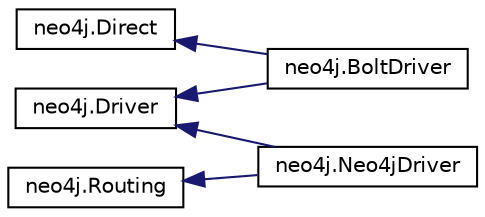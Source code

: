 digraph "Graphical Class Hierarchy"
{
 // LATEX_PDF_SIZE
  edge [fontname="Helvetica",fontsize="10",labelfontname="Helvetica",labelfontsize="10"];
  node [fontname="Helvetica",fontsize="10",shape=record];
  rankdir="LR";
  Node0 [label="neo4j.Direct",height=0.2,width=0.4,color="black", fillcolor="white", style="filled",URL="$d6/d43/classneo4j_1_1_direct.html",tooltip=" "];
  Node0 -> Node1 [dir="back",color="midnightblue",fontsize="10",style="solid",fontname="Helvetica"];
  Node1 [label="neo4j.BoltDriver",height=0.2,width=0.4,color="black", fillcolor="white", style="filled",URL="$de/d06/classneo4j_1_1_bolt_driver.html",tooltip=" "];
  Node1105 [label="neo4j.Driver",height=0.2,width=0.4,color="black", fillcolor="white", style="filled",URL="$d0/deb/classneo4j_1_1_driver.html",tooltip=" "];
  Node1105 -> Node1 [dir="back",color="midnightblue",fontsize="10",style="solid",fontname="Helvetica"];
  Node1105 -> Node1106 [dir="back",color="midnightblue",fontsize="10",style="solid",fontname="Helvetica"];
  Node1106 [label="neo4j.Neo4jDriver",height=0.2,width=0.4,color="black", fillcolor="white", style="filled",URL="$d3/dc8/classneo4j_1_1_neo4j_driver.html",tooltip=" "];
  Node3248 [label="neo4j.Routing",height=0.2,width=0.4,color="black", fillcolor="white", style="filled",URL="$dc/d93/classneo4j_1_1_routing.html",tooltip=" "];
  Node3248 -> Node1106 [dir="back",color="midnightblue",fontsize="10",style="solid",fontname="Helvetica"];
}
